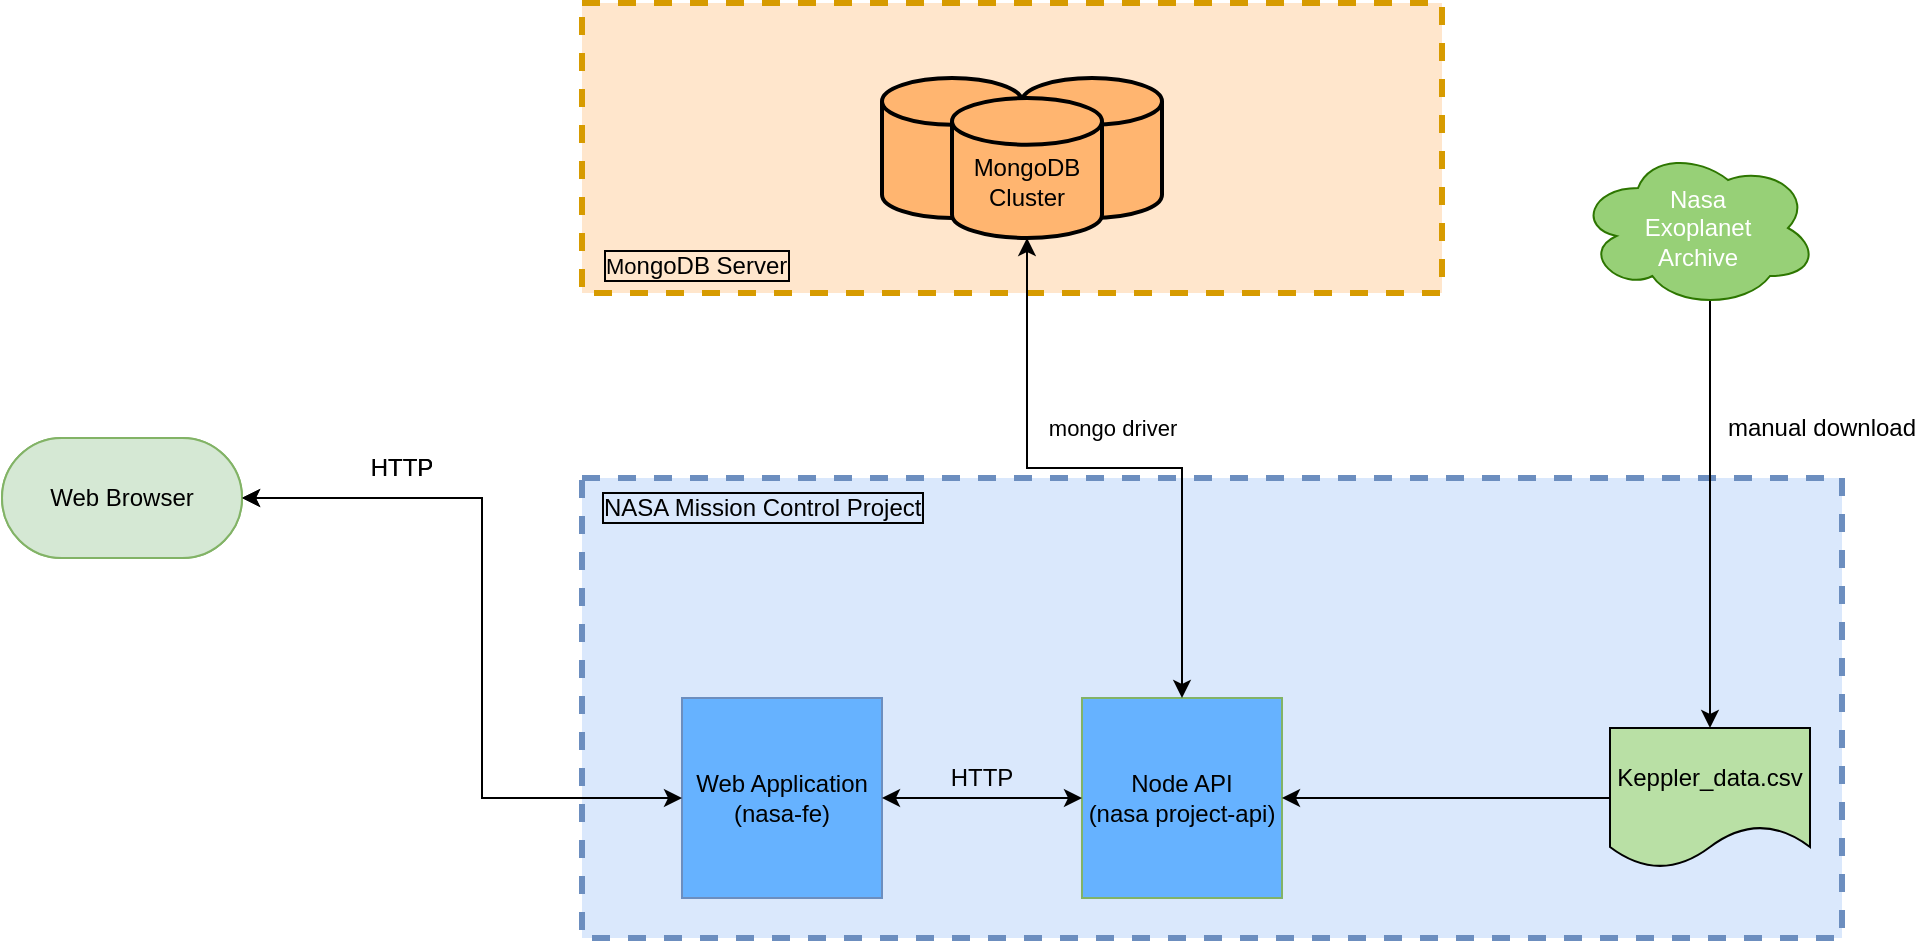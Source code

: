 <mxfile version="20.8.23" type="device"><diagram id="IhaOZMMoktv_ZPQ7smYI" name="Page-1"><mxGraphModel dx="1235" dy="674" grid="1" gridSize="10" guides="1" tooltips="1" connect="1" arrows="1" fold="1" page="1" pageScale="1" pageWidth="850" pageHeight="1100" math="0" shadow="0"><root><mxCell id="0"/><mxCell id="1" parent="0"/><mxCell id="OqDEwTgtHCnY7ffkZoku-1" value="Web Application&lt;br&gt;(nasa-fe)" style="whiteSpace=wrap;html=1;aspect=fixed;fillColor=#66B2FF;strokeColor=#6c8ebf;" parent="1" vertex="1"><mxGeometry x="460" y="410" width="100" height="100" as="geometry"/></mxCell><mxCell id="OqDEwTgtHCnY7ffkZoku-2" value="Node API&lt;br&gt;(nasa project-api)" style="whiteSpace=wrap;html=1;aspect=fixed;fillColor=#66B2FF;strokeColor=#82b366;" parent="1" vertex="1"><mxGeometry x="660" y="410" width="100" height="100" as="geometry"/></mxCell><mxCell id="OqDEwTgtHCnY7ffkZoku-3" value="" style="endArrow=classic;html=1;rounded=0;exitX=1;exitY=0.5;exitDx=0;exitDy=0;entryX=0;entryY=0.5;entryDx=0;entryDy=0;startArrow=classic;startFill=1;" parent="1" source="OqDEwTgtHCnY7ffkZoku-1" target="OqDEwTgtHCnY7ffkZoku-2" edge="1"><mxGeometry width="50" height="50" relative="1" as="geometry"><mxPoint x="570" y="490" as="sourcePoint"/><mxPoint x="620" y="440" as="targetPoint"/></mxGeometry></mxCell><mxCell id="OqDEwTgtHCnY7ffkZoku-4" value="HTTP" style="text;html=1;strokeColor=none;fillColor=none;align=center;verticalAlign=middle;whiteSpace=wrap;rounded=0;" parent="1" vertex="1"><mxGeometry x="580" y="435" width="60" height="30" as="geometry"/></mxCell><mxCell id="41iSg__gpFYQ-xxLV2y_-2" value="Web Browser" style="rounded=1;whiteSpace=wrap;html=1;strokeWidth=1;fillColor=#d5e8d4;arcSize=50;strokeColor=#82b366;" parent="1" vertex="1"><mxGeometry x="120" y="280" width="120" height="60" as="geometry"/></mxCell><mxCell id="41iSg__gpFYQ-xxLV2y_-4" value="HTTP" style="text;html=1;strokeColor=none;fillColor=none;align=center;verticalAlign=middle;whiteSpace=wrap;rounded=0;" parent="1" vertex="1"><mxGeometry x="290" y="280" width="60" height="30" as="geometry"/></mxCell><mxCell id="41iSg__gpFYQ-xxLV2y_-6" value="" style="endArrow=classic;html=1;rounded=0;exitX=1;exitY=0.5;exitDx=0;exitDy=0;entryX=0;entryY=0.5;entryDx=0;entryDy=0;startArrow=classic;startFill=1;" parent="1" source="41iSg__gpFYQ-xxLV2y_-2" target="OqDEwTgtHCnY7ffkZoku-1" edge="1"><mxGeometry width="50" height="50" relative="1" as="geometry"><mxPoint x="400" y="310" as="sourcePoint"/><mxPoint x="450" y="260" as="targetPoint"/><Array as="points"><mxPoint x="360" y="310"/><mxPoint x="360" y="460"/></Array></mxGeometry></mxCell><mxCell id="41iSg__gpFYQ-xxLV2y_-11" style="edgeStyle=orthogonalEdgeStyle;rounded=0;orthogonalLoop=1;jettySize=auto;html=1;entryX=0.5;entryY=0;entryDx=0;entryDy=0;startArrow=none;startFill=0;exitX=0.52;exitY=0.866;exitDx=0;exitDy=0;exitPerimeter=0;" parent="1" target="OqDEwTgtHCnY7ffkZoku-2" edge="1"><mxGeometry relative="1" as="geometry"><mxPoint x="742" y="330.62" as="sourcePoint"/></mxGeometry></mxCell><mxCell id="41iSg__gpFYQ-xxLV2y_-13" value="NASA Mission Control Project" style="rounded=0;whiteSpace=wrap;html=1;align=left;verticalAlign=top;spacingLeft=8;horizontal=1;labelBorderColor=default;dashed=1;fillColor=#dae8fc;strokeColor=#6c8ebf;strokeWidth=3;" parent="1" vertex="1"><mxGeometry x="410" y="300" width="630" height="230" as="geometry"/></mxCell><mxCell id="41iSg__gpFYQ-xxLV2y_-14" value="Web Application&lt;br&gt;(nasa-fe)" style="whiteSpace=wrap;html=1;aspect=fixed;fillColor=#66B2FF;strokeColor=#6c8ebf;" parent="1" vertex="1"><mxGeometry x="460" y="410" width="100" height="100" as="geometry"/></mxCell><mxCell id="41iSg__gpFYQ-xxLV2y_-15" value="Node API&lt;br&gt;(nasa project-api)" style="whiteSpace=wrap;html=1;aspect=fixed;fillColor=#66B2FF;strokeColor=#82b366;" parent="1" vertex="1"><mxGeometry x="660" y="410" width="100" height="100" as="geometry"/></mxCell><mxCell id="41iSg__gpFYQ-xxLV2y_-16" value="" style="endArrow=classic;html=1;rounded=0;exitX=1;exitY=0.5;exitDx=0;exitDy=0;entryX=0;entryY=0.5;entryDx=0;entryDy=0;startArrow=classic;startFill=1;" parent="1" source="41iSg__gpFYQ-xxLV2y_-14" target="41iSg__gpFYQ-xxLV2y_-15" edge="1"><mxGeometry width="50" height="50" relative="1" as="geometry"><mxPoint x="570" y="490" as="sourcePoint"/><mxPoint x="620" y="440" as="targetPoint"/></mxGeometry></mxCell><mxCell id="41iSg__gpFYQ-xxLV2y_-17" value="HTTP" style="text;html=1;strokeColor=none;fillColor=none;align=center;verticalAlign=middle;whiteSpace=wrap;rounded=0;" parent="1" vertex="1"><mxGeometry x="580" y="435" width="60" height="30" as="geometry"/></mxCell><mxCell id="41iSg__gpFYQ-xxLV2y_-18" value="Web Browser" style="rounded=1;whiteSpace=wrap;html=1;strokeWidth=1;fillColor=#d5e8d4;arcSize=50;strokeColor=#82b366;" parent="1" vertex="1"><mxGeometry x="120" y="280" width="120" height="60" as="geometry"/></mxCell><mxCell id="41iSg__gpFYQ-xxLV2y_-19" value="HTTP" style="text;html=1;strokeColor=none;fillColor=none;align=center;verticalAlign=middle;whiteSpace=wrap;rounded=0;" parent="1" vertex="1"><mxGeometry x="290" y="280" width="60" height="30" as="geometry"/></mxCell><mxCell id="41iSg__gpFYQ-xxLV2y_-20" value="" style="endArrow=classic;html=1;rounded=0;exitX=1;exitY=0.5;exitDx=0;exitDy=0;entryX=0;entryY=0.5;entryDx=0;entryDy=0;startArrow=classic;startFill=1;" parent="1" source="41iSg__gpFYQ-xxLV2y_-18" target="41iSg__gpFYQ-xxLV2y_-14" edge="1"><mxGeometry width="50" height="50" relative="1" as="geometry"><mxPoint x="400" y="310" as="sourcePoint"/><mxPoint x="450" y="260" as="targetPoint"/><Array as="points"><mxPoint x="360" y="310"/><mxPoint x="360" y="460"/></Array></mxGeometry></mxCell><mxCell id="swe-SlCtH6hXnI6TZUzj-3" style="edgeStyle=orthogonalEdgeStyle;rounded=0;orthogonalLoop=1;jettySize=auto;html=1;exitX=0;exitY=0.5;exitDx=0;exitDy=0;entryX=1;entryY=0.5;entryDx=0;entryDy=0;" edge="1" parent="1" source="41iSg__gpFYQ-xxLV2y_-22" target="41iSg__gpFYQ-xxLV2y_-15"><mxGeometry relative="1" as="geometry"/></mxCell><mxCell id="41iSg__gpFYQ-xxLV2y_-22" value="Keppler_data.csv" style="shape=document;whiteSpace=wrap;html=1;boundedLbl=1;strokeWidth=1;fillColor=#B9E0A5;" parent="1" vertex="1"><mxGeometry x="924" y="425" width="100" height="70" as="geometry"/></mxCell><mxCell id="swe-SlCtH6hXnI6TZUzj-1" style="edgeStyle=orthogonalEdgeStyle;rounded=0;orthogonalLoop=1;jettySize=auto;html=1;exitX=0.55;exitY=0.95;exitDx=0;exitDy=0;exitPerimeter=0;" edge="1" parent="1" source="41iSg__gpFYQ-xxLV2y_-24" target="41iSg__gpFYQ-xxLV2y_-22"><mxGeometry relative="1" as="geometry"/></mxCell><mxCell id="41iSg__gpFYQ-xxLV2y_-24" value="Nasa &lt;br&gt;Exoplanet &lt;br&gt;Archive" style="ellipse;shape=cloud;whiteSpace=wrap;html=1;strokeWidth=1;fillColor=#97D077;fontColor=#ffffff;strokeColor=#2D7600;" parent="1" vertex="1"><mxGeometry x="908" y="135" width="120" height="80" as="geometry"/></mxCell><mxCell id="41iSg__gpFYQ-xxLV2y_-25" value="manual download" style="text;html=1;strokeColor=none;fillColor=none;align=center;verticalAlign=middle;whiteSpace=wrap;rounded=0;" parent="1" vertex="1"><mxGeometry x="980" y="260" width="100" height="30" as="geometry"/></mxCell><mxCell id="swe-SlCtH6hXnI6TZUzj-5" value="&lt;font style=&quot;font-size: 11px;&quot;&gt;Mo&lt;/font&gt;ngoDB Server" style="rounded=0;whiteSpace=wrap;html=1;fillColor=#ffe6cc;strokeColor=#d79b00;dashed=1;strokeWidth=3;align=left;verticalAlign=bottom;labelBorderColor=default;spacingLeft=9;spacingBottom=4;" vertex="1" parent="1"><mxGeometry x="410" y="62.5" width="430" height="145" as="geometry"/></mxCell><mxCell id="swe-SlCtH6hXnI6TZUzj-7" value="" style="strokeWidth=2;html=1;shape=mxgraph.flowchart.database;whiteSpace=wrap;fillColor=#FFB570;" vertex="1" parent="1"><mxGeometry x="630" y="100" width="70" height="70" as="geometry"/></mxCell><mxCell id="swe-SlCtH6hXnI6TZUzj-8" value="&lt;br&gt;" style="strokeWidth=2;html=1;shape=mxgraph.flowchart.database;whiteSpace=wrap;fillColor=#FFB570;" vertex="1" parent="1"><mxGeometry x="560" y="100" width="70" height="70" as="geometry"/></mxCell><mxCell id="swe-SlCtH6hXnI6TZUzj-12" style="edgeStyle=orthogonalEdgeStyle;rounded=0;orthogonalLoop=1;jettySize=auto;html=1;exitX=0.5;exitY=1;exitDx=0;exitDy=0;exitPerimeter=0;fontSize=11;startArrow=classic;startFill=1;" edge="1" parent="1" source="swe-SlCtH6hXnI6TZUzj-6" target="41iSg__gpFYQ-xxLV2y_-15"><mxGeometry relative="1" as="geometry"/></mxCell><mxCell id="swe-SlCtH6hXnI6TZUzj-6" value="&lt;br&gt;MongoDB Cluster" style="strokeWidth=2;html=1;shape=mxgraph.flowchart.database;whiteSpace=wrap;fillColor=#FFB570;" vertex="1" parent="1"><mxGeometry x="595" y="110" width="75" height="70" as="geometry"/></mxCell><mxCell id="swe-SlCtH6hXnI6TZUzj-13" value="mongo driver" style="text;html=1;align=center;verticalAlign=middle;resizable=0;points=[];autosize=1;strokeColor=none;fillColor=none;fontSize=11;" vertex="1" parent="1"><mxGeometry x="630" y="260" width="90" height="30" as="geometry"/></mxCell></root></mxGraphModel></diagram></mxfile>